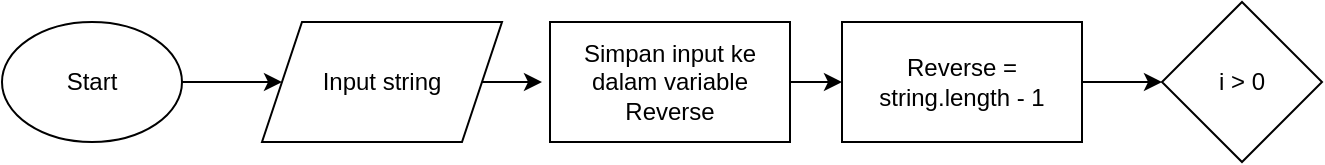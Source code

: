 <mxfile version="20.0.1" type="device"><diagram id="LX5c_XVHRBOmZy3gAO3y" name="Page-1"><mxGraphModel dx="1422" dy="804" grid="1" gridSize="10" guides="1" tooltips="1" connect="1" arrows="1" fold="1" page="1" pageScale="1" pageWidth="827" pageHeight="1169" math="0" shadow="0"><root><mxCell id="0"/><mxCell id="1" parent="0"/><mxCell id="yGeisnAeX-nbpHZGkeT7-7" value="" style="edgeStyle=orthogonalEdgeStyle;rounded=0;orthogonalLoop=1;jettySize=auto;html=1;" parent="1" source="yGeisnAeX-nbpHZGkeT7-1" target="yGeisnAeX-nbpHZGkeT7-2" edge="1"><mxGeometry relative="1" as="geometry"/></mxCell><mxCell id="yGeisnAeX-nbpHZGkeT7-1" value="Start" style="ellipse;whiteSpace=wrap;html=1;" parent="1" vertex="1"><mxGeometry x="20" y="380" width="90" height="60" as="geometry"/></mxCell><mxCell id="yGeisnAeX-nbpHZGkeT7-6" value="" style="edgeStyle=orthogonalEdgeStyle;rounded=0;orthogonalLoop=1;jettySize=auto;html=1;" parent="1" source="yGeisnAeX-nbpHZGkeT7-2" edge="1"><mxGeometry relative="1" as="geometry"><mxPoint x="290" y="410" as="targetPoint"/></mxGeometry></mxCell><mxCell id="yGeisnAeX-nbpHZGkeT7-2" value="Input string" style="shape=parallelogram;perimeter=parallelogramPerimeter;whiteSpace=wrap;html=1;fixedSize=1;" parent="1" vertex="1"><mxGeometry x="150" y="380" width="120" height="60" as="geometry"/></mxCell><mxCell id="yGeisnAeX-nbpHZGkeT7-20" value="" style="edgeStyle=orthogonalEdgeStyle;rounded=0;orthogonalLoop=1;jettySize=auto;html=1;" parent="1" source="yGeisnAeX-nbpHZGkeT7-16" target="yGeisnAeX-nbpHZGkeT7-19" edge="1"><mxGeometry relative="1" as="geometry"/></mxCell><mxCell id="yGeisnAeX-nbpHZGkeT7-16" value="Simpan input ke dalam variable Reverse" style="whiteSpace=wrap;html=1;" parent="1" vertex="1"><mxGeometry x="294" y="380" width="120" height="60" as="geometry"/></mxCell><mxCell id="XzTVFwURwvPXGH1Yv88k-2" value="" style="edgeStyle=orthogonalEdgeStyle;rounded=0;orthogonalLoop=1;jettySize=auto;html=1;" edge="1" parent="1" source="yGeisnAeX-nbpHZGkeT7-19" target="XzTVFwURwvPXGH1Yv88k-1"><mxGeometry relative="1" as="geometry"/></mxCell><mxCell id="yGeisnAeX-nbpHZGkeT7-19" value="Reverse = string.length - 1" style="whiteSpace=wrap;html=1;" parent="1" vertex="1"><mxGeometry x="440" y="380" width="120" height="60" as="geometry"/></mxCell><mxCell id="XzTVFwURwvPXGH1Yv88k-1" value="i &amp;gt; 0" style="rhombus;whiteSpace=wrap;html=1;" vertex="1" parent="1"><mxGeometry x="600" y="370" width="80" height="80" as="geometry"/></mxCell></root></mxGraphModel></diagram></mxfile>